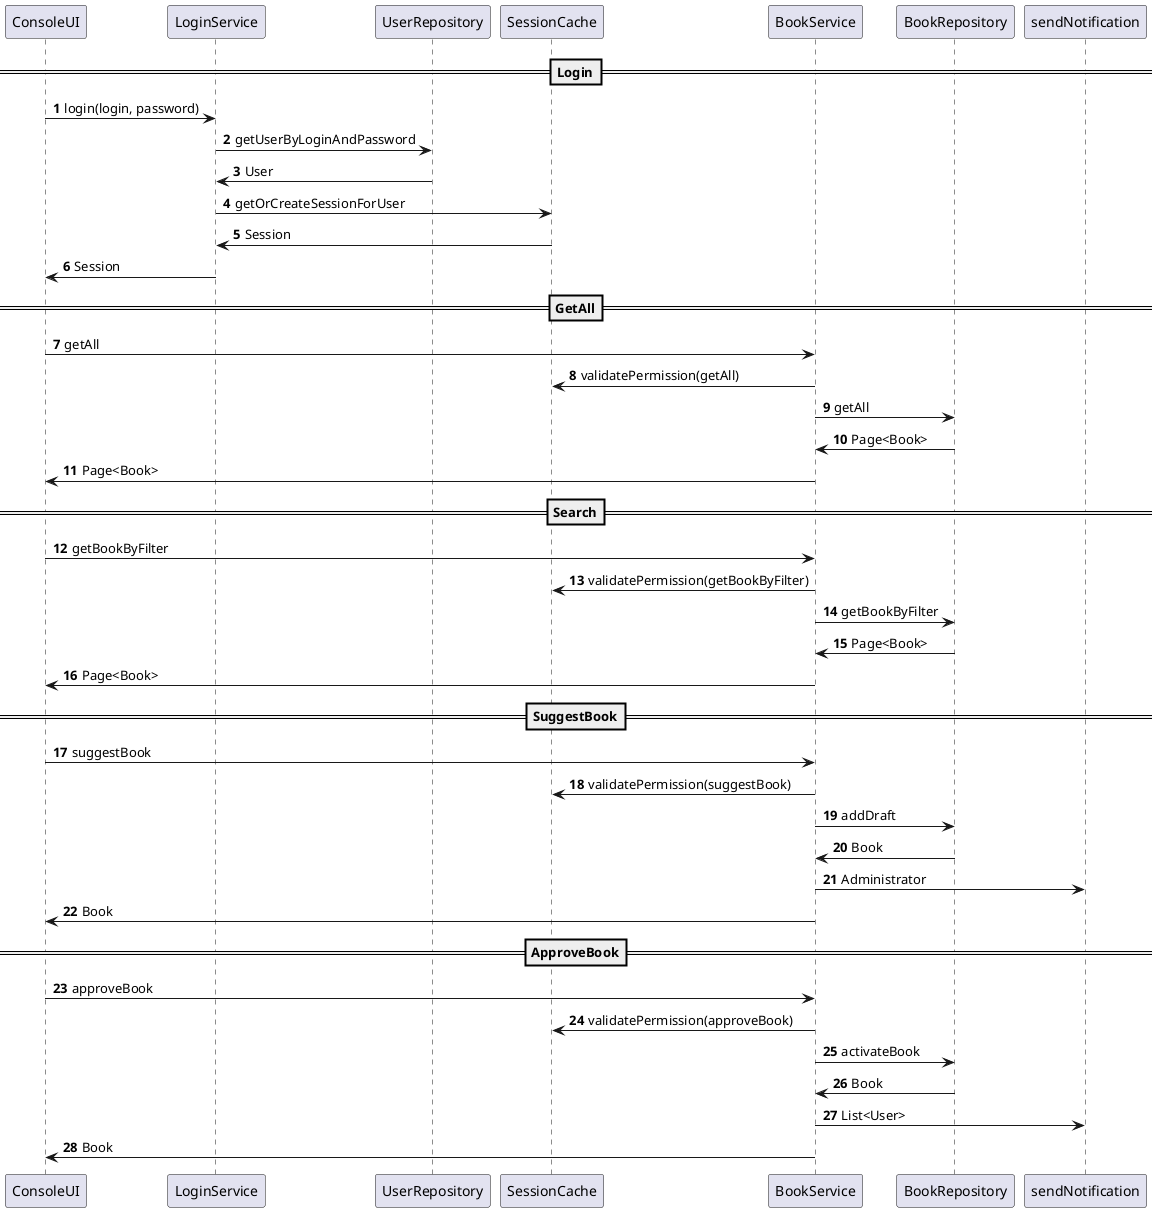 @startuml
'https://plantuml.com/sequence-diagram

autonumber

==Login==
ConsoleUI -> LoginService : login(login, password)
LoginService -> UserRepository : getUserByLoginAndPassword
UserRepository -> LoginService : User
LoginService -> SessionCache : getOrCreateSessionForUser
SessionCache -> LoginService : Session
LoginService -> ConsoleUI : Session

==GetAll==
ConsoleUI -> BookService : getAll
BookService -> SessionCache : validatePermission(getAll)
BookService -> BookRepository : getAll
BookRepository -> BookService : Page<Book>
BookService -> ConsoleUI : Page<Book>

==Search==
ConsoleUI -> BookService : getBookByFilter
BookService -> SessionCache : validatePermission(getBookByFilter)
BookService -> BookRepository : getBookByFilter
BookRepository -> BookService : Page<Book>
BookService -> ConsoleUI : Page<Book>

==SuggestBook==
ConsoleUI -> BookService : suggestBook
BookService -> SessionCache : validatePermission(suggestBook)
BookService -> BookRepository : addDraft
BookRepository -> BookService : Book
BookService -> sendNotification : Administrator
BookService -> ConsoleUI : Book

==ApproveBook==
ConsoleUI -> BookService : approveBook
BookService -> SessionCache : validatePermission(approveBook)
BookService -> BookRepository : activateBook
BookRepository -> BookService : Book
BookService -> sendNotification : List<User>
BookService -> ConsoleUI : Book





@enduml